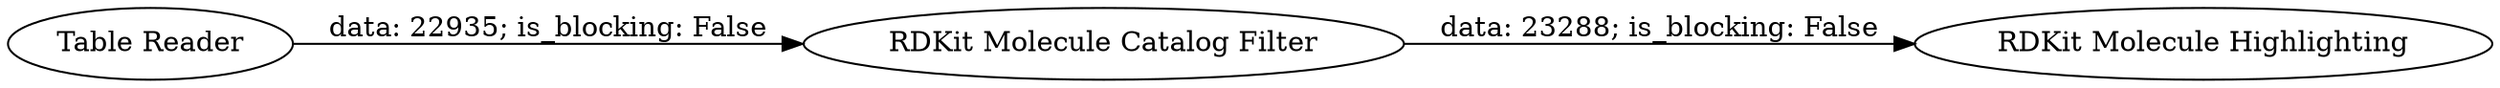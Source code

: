 digraph {
	"7774174046964182293_10" [label="RDKit Molecule Catalog Filter"]
	"7774174046964182293_8" [label="Table Reader"]
	"7774174046964182293_3" [label="RDKit Molecule Highlighting"]
	"7774174046964182293_10" -> "7774174046964182293_3" [label="data: 23288; is_blocking: False"]
	"7774174046964182293_8" -> "7774174046964182293_10" [label="data: 22935; is_blocking: False"]
	rankdir=LR
}
